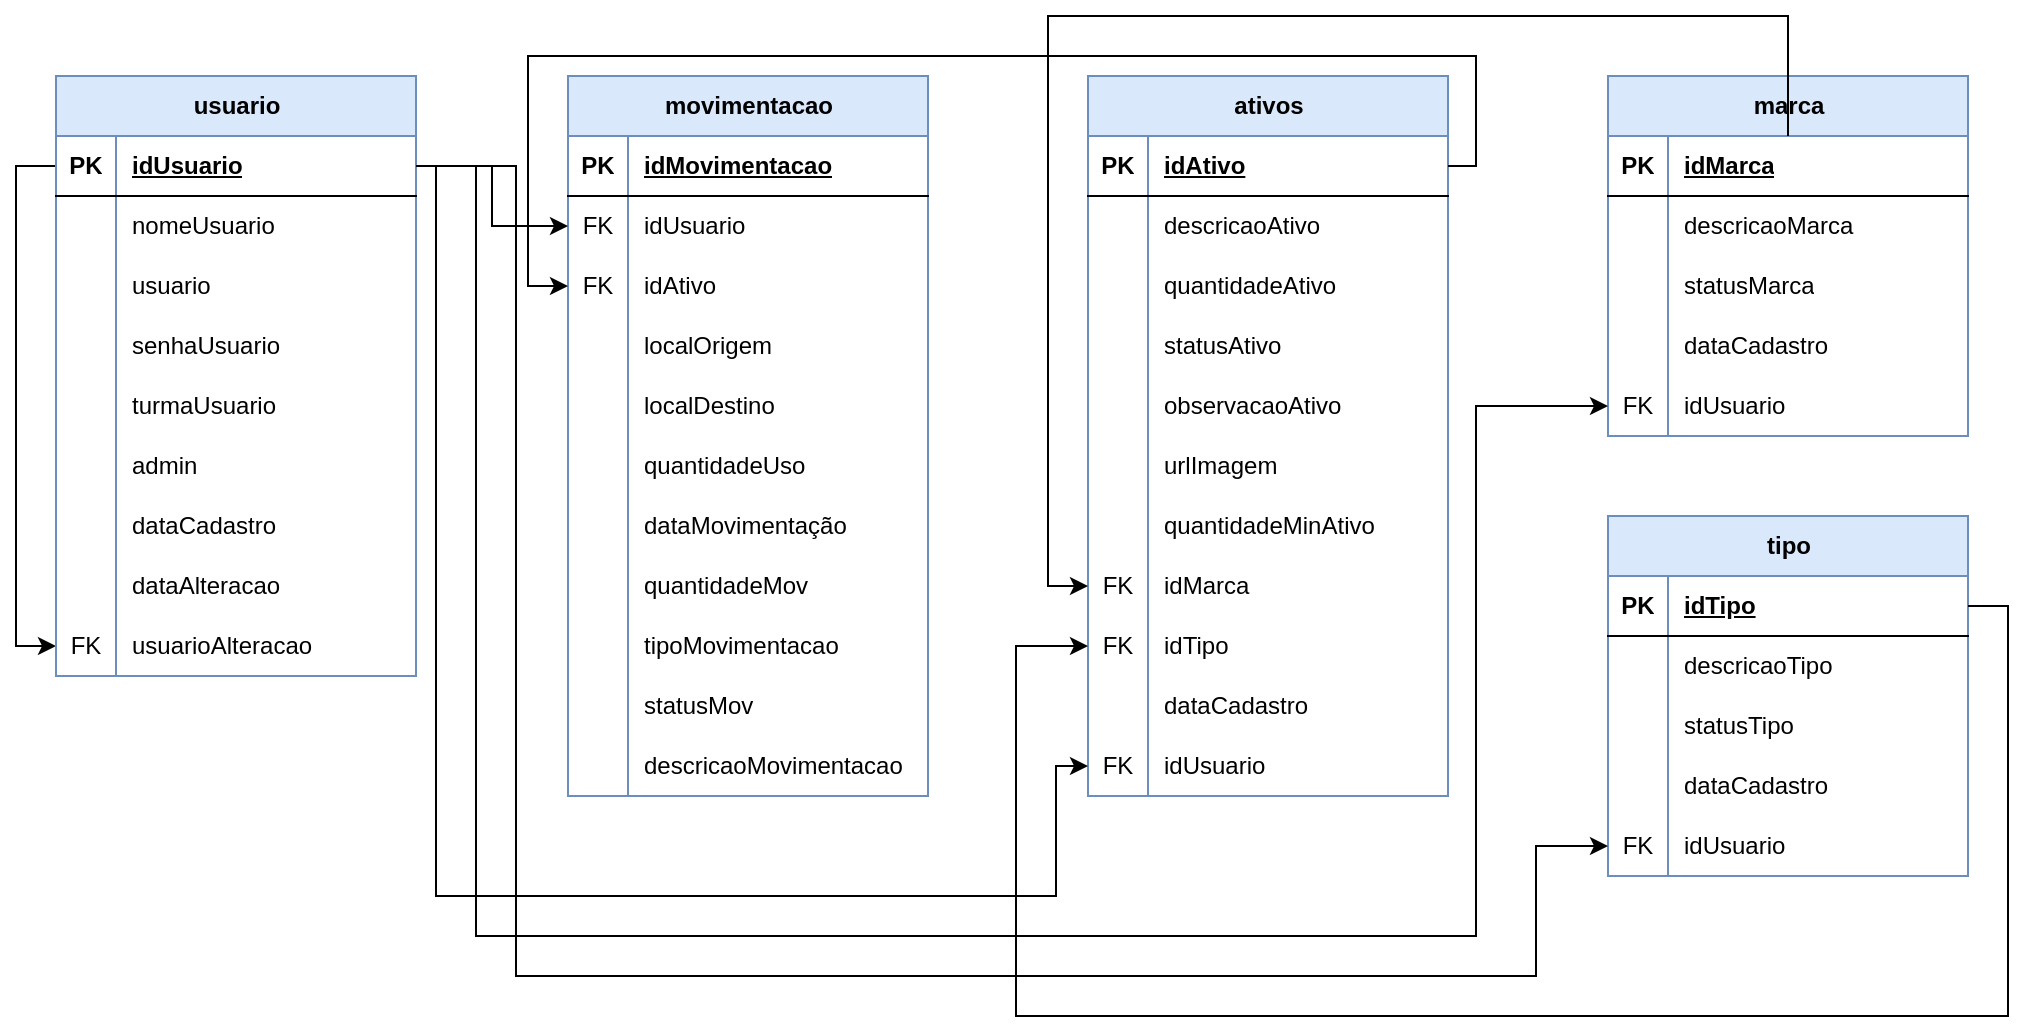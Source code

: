 <mxfile version="26.0.16">
  <diagram name="Página-1" id="mB58eNbTWcVh-cEcPE9G">
    <mxGraphModel dx="1247" dy="671" grid="1" gridSize="10" guides="1" tooltips="1" connect="1" arrows="1" fold="1" page="1" pageScale="1" pageWidth="827" pageHeight="1169" math="0" shadow="0">
      <root>
        <mxCell id="0" />
        <mxCell id="1" parent="0" />
        <mxCell id="LV-qkKePJUKBpHGFfYD9-19" style="edgeStyle=orthogonalEdgeStyle;rounded=0;orthogonalLoop=1;jettySize=auto;html=1;entryX=0;entryY=0.5;entryDx=0;entryDy=0;" parent="1" source="hcWmzUYw-c8BvlFaxOXd-2" target="hcWmzUYw-c8BvlFaxOXd-59" edge="1">
          <mxGeometry relative="1" as="geometry" />
        </mxCell>
        <mxCell id="hcWmzUYw-c8BvlFaxOXd-1" value="usuario" style="shape=table;startSize=30;container=1;collapsible=1;childLayout=tableLayout;fixedRows=1;rowLines=0;fontStyle=1;align=center;resizeLast=1;html=1;fillColor=#dae8fc;strokeColor=#6c8ebf;" parent="1" vertex="1">
          <mxGeometry x="40" y="40" width="180" height="300" as="geometry" />
        </mxCell>
        <mxCell id="hcWmzUYw-c8BvlFaxOXd-2" value="" style="shape=tableRow;horizontal=0;startSize=0;swimlaneHead=0;swimlaneBody=0;fillColor=none;collapsible=0;dropTarget=0;points=[[0,0.5],[1,0.5]];portConstraint=eastwest;top=0;left=0;right=0;bottom=1;" parent="hcWmzUYw-c8BvlFaxOXd-1" vertex="1">
          <mxGeometry y="30" width="180" height="30" as="geometry" />
        </mxCell>
        <mxCell id="hcWmzUYw-c8BvlFaxOXd-3" value="PK" style="shape=partialRectangle;connectable=0;fillColor=none;top=0;left=0;bottom=0;right=0;fontStyle=1;overflow=hidden;whiteSpace=wrap;html=1;" parent="hcWmzUYw-c8BvlFaxOXd-2" vertex="1">
          <mxGeometry width="30" height="30" as="geometry">
            <mxRectangle width="30" height="30" as="alternateBounds" />
          </mxGeometry>
        </mxCell>
        <mxCell id="hcWmzUYw-c8BvlFaxOXd-4" value="idUsuario" style="shape=partialRectangle;connectable=0;fillColor=none;top=0;left=0;bottom=0;right=0;align=left;spacingLeft=6;fontStyle=5;overflow=hidden;whiteSpace=wrap;html=1;" parent="hcWmzUYw-c8BvlFaxOXd-2" vertex="1">
          <mxGeometry x="30" width="150" height="30" as="geometry">
            <mxRectangle width="150" height="30" as="alternateBounds" />
          </mxGeometry>
        </mxCell>
        <mxCell id="hcWmzUYw-c8BvlFaxOXd-5" value="" style="shape=tableRow;horizontal=0;startSize=0;swimlaneHead=0;swimlaneBody=0;fillColor=none;collapsible=0;dropTarget=0;points=[[0,0.5],[1,0.5]];portConstraint=eastwest;top=0;left=0;right=0;bottom=0;" parent="hcWmzUYw-c8BvlFaxOXd-1" vertex="1">
          <mxGeometry y="60" width="180" height="30" as="geometry" />
        </mxCell>
        <mxCell id="hcWmzUYw-c8BvlFaxOXd-6" value="" style="shape=partialRectangle;connectable=0;fillColor=none;top=0;left=0;bottom=0;right=0;editable=1;overflow=hidden;whiteSpace=wrap;html=1;" parent="hcWmzUYw-c8BvlFaxOXd-5" vertex="1">
          <mxGeometry width="30" height="30" as="geometry">
            <mxRectangle width="30" height="30" as="alternateBounds" />
          </mxGeometry>
        </mxCell>
        <mxCell id="hcWmzUYw-c8BvlFaxOXd-7" value="nomeUsuario" style="shape=partialRectangle;connectable=0;fillColor=none;top=0;left=0;bottom=0;right=0;align=left;spacingLeft=6;overflow=hidden;whiteSpace=wrap;html=1;" parent="hcWmzUYw-c8BvlFaxOXd-5" vertex="1">
          <mxGeometry x="30" width="150" height="30" as="geometry">
            <mxRectangle width="150" height="30" as="alternateBounds" />
          </mxGeometry>
        </mxCell>
        <mxCell id="hcWmzUYw-c8BvlFaxOXd-8" value="" style="shape=tableRow;horizontal=0;startSize=0;swimlaneHead=0;swimlaneBody=0;fillColor=none;collapsible=0;dropTarget=0;points=[[0,0.5],[1,0.5]];portConstraint=eastwest;top=0;left=0;right=0;bottom=0;" parent="hcWmzUYw-c8BvlFaxOXd-1" vertex="1">
          <mxGeometry y="90" width="180" height="30" as="geometry" />
        </mxCell>
        <mxCell id="hcWmzUYw-c8BvlFaxOXd-9" value="" style="shape=partialRectangle;connectable=0;fillColor=none;top=0;left=0;bottom=0;right=0;editable=1;overflow=hidden;whiteSpace=wrap;html=1;" parent="hcWmzUYw-c8BvlFaxOXd-8" vertex="1">
          <mxGeometry width="30" height="30" as="geometry">
            <mxRectangle width="30" height="30" as="alternateBounds" />
          </mxGeometry>
        </mxCell>
        <mxCell id="hcWmzUYw-c8BvlFaxOXd-10" value="usuario" style="shape=partialRectangle;connectable=0;fillColor=none;top=0;left=0;bottom=0;right=0;align=left;spacingLeft=6;overflow=hidden;whiteSpace=wrap;html=1;" parent="hcWmzUYw-c8BvlFaxOXd-8" vertex="1">
          <mxGeometry x="30" width="150" height="30" as="geometry">
            <mxRectangle width="150" height="30" as="alternateBounds" />
          </mxGeometry>
        </mxCell>
        <mxCell id="hcWmzUYw-c8BvlFaxOXd-11" value="" style="shape=tableRow;horizontal=0;startSize=0;swimlaneHead=0;swimlaneBody=0;fillColor=none;collapsible=0;dropTarget=0;points=[[0,0.5],[1,0.5]];portConstraint=eastwest;top=0;left=0;right=0;bottom=0;" parent="hcWmzUYw-c8BvlFaxOXd-1" vertex="1">
          <mxGeometry y="120" width="180" height="30" as="geometry" />
        </mxCell>
        <mxCell id="hcWmzUYw-c8BvlFaxOXd-12" value="" style="shape=partialRectangle;connectable=0;fillColor=none;top=0;left=0;bottom=0;right=0;editable=1;overflow=hidden;whiteSpace=wrap;html=1;" parent="hcWmzUYw-c8BvlFaxOXd-11" vertex="1">
          <mxGeometry width="30" height="30" as="geometry">
            <mxRectangle width="30" height="30" as="alternateBounds" />
          </mxGeometry>
        </mxCell>
        <mxCell id="hcWmzUYw-c8BvlFaxOXd-13" value="senhaUsuario" style="shape=partialRectangle;connectable=0;fillColor=none;top=0;left=0;bottom=0;right=0;align=left;spacingLeft=6;overflow=hidden;whiteSpace=wrap;html=1;" parent="hcWmzUYw-c8BvlFaxOXd-11" vertex="1">
          <mxGeometry x="30" width="150" height="30" as="geometry">
            <mxRectangle width="150" height="30" as="alternateBounds" />
          </mxGeometry>
        </mxCell>
        <mxCell id="hcWmzUYw-c8BvlFaxOXd-15" value="" style="shape=tableRow;horizontal=0;startSize=0;swimlaneHead=0;swimlaneBody=0;fillColor=none;collapsible=0;dropTarget=0;points=[[0,0.5],[1,0.5]];portConstraint=eastwest;top=0;left=0;right=0;bottom=0;" parent="hcWmzUYw-c8BvlFaxOXd-1" vertex="1">
          <mxGeometry y="150" width="180" height="30" as="geometry" />
        </mxCell>
        <mxCell id="hcWmzUYw-c8BvlFaxOXd-16" value="" style="shape=partialRectangle;connectable=0;fillColor=none;top=0;left=0;bottom=0;right=0;editable=1;overflow=hidden;whiteSpace=wrap;html=1;" parent="hcWmzUYw-c8BvlFaxOXd-15" vertex="1">
          <mxGeometry width="30" height="30" as="geometry">
            <mxRectangle width="30" height="30" as="alternateBounds" />
          </mxGeometry>
        </mxCell>
        <mxCell id="hcWmzUYw-c8BvlFaxOXd-17" value="turmaUsuario" style="shape=partialRectangle;connectable=0;fillColor=none;top=0;left=0;bottom=0;right=0;align=left;spacingLeft=6;overflow=hidden;whiteSpace=wrap;html=1;" parent="hcWmzUYw-c8BvlFaxOXd-15" vertex="1">
          <mxGeometry x="30" width="150" height="30" as="geometry">
            <mxRectangle width="150" height="30" as="alternateBounds" />
          </mxGeometry>
        </mxCell>
        <mxCell id="ovqUyfS-zNjhmUlC3XY1-5" value="" style="shape=tableRow;horizontal=0;startSize=0;swimlaneHead=0;swimlaneBody=0;fillColor=none;collapsible=0;dropTarget=0;points=[[0,0.5],[1,0.5]];portConstraint=eastwest;top=0;left=0;right=0;bottom=0;" vertex="1" parent="hcWmzUYw-c8BvlFaxOXd-1">
          <mxGeometry y="180" width="180" height="30" as="geometry" />
        </mxCell>
        <mxCell id="ovqUyfS-zNjhmUlC3XY1-6" value="" style="shape=partialRectangle;connectable=0;fillColor=none;top=0;left=0;bottom=0;right=0;editable=1;overflow=hidden;whiteSpace=wrap;html=1;" vertex="1" parent="ovqUyfS-zNjhmUlC3XY1-5">
          <mxGeometry width="30" height="30" as="geometry">
            <mxRectangle width="30" height="30" as="alternateBounds" />
          </mxGeometry>
        </mxCell>
        <mxCell id="ovqUyfS-zNjhmUlC3XY1-7" value="admin" style="shape=partialRectangle;connectable=0;fillColor=none;top=0;left=0;bottom=0;right=0;align=left;spacingLeft=6;overflow=hidden;whiteSpace=wrap;html=1;" vertex="1" parent="ovqUyfS-zNjhmUlC3XY1-5">
          <mxGeometry x="30" width="150" height="30" as="geometry">
            <mxRectangle width="150" height="30" as="alternateBounds" />
          </mxGeometry>
        </mxCell>
        <mxCell id="hcWmzUYw-c8BvlFaxOXd-34" value="" style="shape=tableRow;horizontal=0;startSize=0;swimlaneHead=0;swimlaneBody=0;fillColor=none;collapsible=0;dropTarget=0;points=[[0,0.5],[1,0.5]];portConstraint=eastwest;top=0;left=0;right=0;bottom=0;" parent="hcWmzUYw-c8BvlFaxOXd-1" vertex="1">
          <mxGeometry y="210" width="180" height="30" as="geometry" />
        </mxCell>
        <mxCell id="hcWmzUYw-c8BvlFaxOXd-35" value="" style="shape=partialRectangle;connectable=0;fillColor=none;top=0;left=0;bottom=0;right=0;editable=1;overflow=hidden;whiteSpace=wrap;html=1;" parent="hcWmzUYw-c8BvlFaxOXd-34" vertex="1">
          <mxGeometry width="30" height="30" as="geometry">
            <mxRectangle width="30" height="30" as="alternateBounds" />
          </mxGeometry>
        </mxCell>
        <mxCell id="hcWmzUYw-c8BvlFaxOXd-36" value="dataCadastro" style="shape=partialRectangle;connectable=0;fillColor=none;top=0;left=0;bottom=0;right=0;align=left;spacingLeft=6;overflow=hidden;whiteSpace=wrap;html=1;" parent="hcWmzUYw-c8BvlFaxOXd-34" vertex="1">
          <mxGeometry x="30" width="150" height="30" as="geometry">
            <mxRectangle width="150" height="30" as="alternateBounds" />
          </mxGeometry>
        </mxCell>
        <mxCell id="hcWmzUYw-c8BvlFaxOXd-56" value="" style="shape=tableRow;horizontal=0;startSize=0;swimlaneHead=0;swimlaneBody=0;fillColor=none;collapsible=0;dropTarget=0;points=[[0,0.5],[1,0.5]];portConstraint=eastwest;top=0;left=0;right=0;bottom=0;" parent="hcWmzUYw-c8BvlFaxOXd-1" vertex="1">
          <mxGeometry y="240" width="180" height="30" as="geometry" />
        </mxCell>
        <mxCell id="hcWmzUYw-c8BvlFaxOXd-57" value="" style="shape=partialRectangle;connectable=0;fillColor=none;top=0;left=0;bottom=0;right=0;editable=1;overflow=hidden;whiteSpace=wrap;html=1;" parent="hcWmzUYw-c8BvlFaxOXd-56" vertex="1">
          <mxGeometry width="30" height="30" as="geometry">
            <mxRectangle width="30" height="30" as="alternateBounds" />
          </mxGeometry>
        </mxCell>
        <mxCell id="hcWmzUYw-c8BvlFaxOXd-58" value="dataAlteracao" style="shape=partialRectangle;connectable=0;fillColor=none;top=0;left=0;bottom=0;right=0;align=left;spacingLeft=6;overflow=hidden;whiteSpace=wrap;html=1;" parent="hcWmzUYw-c8BvlFaxOXd-56" vertex="1">
          <mxGeometry x="30" width="150" height="30" as="geometry">
            <mxRectangle width="150" height="30" as="alternateBounds" />
          </mxGeometry>
        </mxCell>
        <mxCell id="hcWmzUYw-c8BvlFaxOXd-59" value="" style="shape=tableRow;horizontal=0;startSize=0;swimlaneHead=0;swimlaneBody=0;fillColor=none;collapsible=0;dropTarget=0;points=[[0,0.5],[1,0.5]];portConstraint=eastwest;top=0;left=0;right=0;bottom=0;" parent="hcWmzUYw-c8BvlFaxOXd-1" vertex="1">
          <mxGeometry y="270" width="180" height="30" as="geometry" />
        </mxCell>
        <mxCell id="hcWmzUYw-c8BvlFaxOXd-60" value="FK" style="shape=partialRectangle;connectable=0;fillColor=none;top=0;left=0;bottom=0;right=0;editable=1;overflow=hidden;whiteSpace=wrap;html=1;" parent="hcWmzUYw-c8BvlFaxOXd-59" vertex="1">
          <mxGeometry width="30" height="30" as="geometry">
            <mxRectangle width="30" height="30" as="alternateBounds" />
          </mxGeometry>
        </mxCell>
        <mxCell id="hcWmzUYw-c8BvlFaxOXd-61" value="usuarioAlteracao" style="shape=partialRectangle;connectable=0;fillColor=none;top=0;left=0;bottom=0;right=0;align=left;spacingLeft=6;overflow=hidden;whiteSpace=wrap;html=1;" parent="hcWmzUYw-c8BvlFaxOXd-59" vertex="1">
          <mxGeometry x="30" width="150" height="30" as="geometry">
            <mxRectangle width="150" height="30" as="alternateBounds" />
          </mxGeometry>
        </mxCell>
        <mxCell id="hcWmzUYw-c8BvlFaxOXd-18" value="ativos" style="shape=table;startSize=30;container=1;collapsible=1;childLayout=tableLayout;fixedRows=1;rowLines=0;fontStyle=1;align=center;resizeLast=1;html=1;fillColor=#dae8fc;strokeColor=#6c8ebf;" parent="1" vertex="1">
          <mxGeometry x="556" y="40" width="180" height="360" as="geometry" />
        </mxCell>
        <mxCell id="hcWmzUYw-c8BvlFaxOXd-19" value="" style="shape=tableRow;horizontal=0;startSize=0;swimlaneHead=0;swimlaneBody=0;fillColor=none;collapsible=0;dropTarget=0;points=[[0,0.5],[1,0.5]];portConstraint=eastwest;top=0;left=0;right=0;bottom=1;" parent="hcWmzUYw-c8BvlFaxOXd-18" vertex="1">
          <mxGeometry y="30" width="180" height="30" as="geometry" />
        </mxCell>
        <mxCell id="hcWmzUYw-c8BvlFaxOXd-20" value="PK" style="shape=partialRectangle;connectable=0;fillColor=none;top=0;left=0;bottom=0;right=0;fontStyle=1;overflow=hidden;whiteSpace=wrap;html=1;" parent="hcWmzUYw-c8BvlFaxOXd-19" vertex="1">
          <mxGeometry width="30" height="30" as="geometry">
            <mxRectangle width="30" height="30" as="alternateBounds" />
          </mxGeometry>
        </mxCell>
        <mxCell id="hcWmzUYw-c8BvlFaxOXd-21" value="idAtivo" style="shape=partialRectangle;connectable=0;fillColor=none;top=0;left=0;bottom=0;right=0;align=left;spacingLeft=6;fontStyle=5;overflow=hidden;whiteSpace=wrap;html=1;" parent="hcWmzUYw-c8BvlFaxOXd-19" vertex="1">
          <mxGeometry x="30" width="150" height="30" as="geometry">
            <mxRectangle width="150" height="30" as="alternateBounds" />
          </mxGeometry>
        </mxCell>
        <mxCell id="hcWmzUYw-c8BvlFaxOXd-22" value="" style="shape=tableRow;horizontal=0;startSize=0;swimlaneHead=0;swimlaneBody=0;fillColor=none;collapsible=0;dropTarget=0;points=[[0,0.5],[1,0.5]];portConstraint=eastwest;top=0;left=0;right=0;bottom=0;" parent="hcWmzUYw-c8BvlFaxOXd-18" vertex="1">
          <mxGeometry y="60" width="180" height="30" as="geometry" />
        </mxCell>
        <mxCell id="hcWmzUYw-c8BvlFaxOXd-23" value="" style="shape=partialRectangle;connectable=0;fillColor=none;top=0;left=0;bottom=0;right=0;editable=1;overflow=hidden;whiteSpace=wrap;html=1;" parent="hcWmzUYw-c8BvlFaxOXd-22" vertex="1">
          <mxGeometry width="30" height="30" as="geometry">
            <mxRectangle width="30" height="30" as="alternateBounds" />
          </mxGeometry>
        </mxCell>
        <mxCell id="hcWmzUYw-c8BvlFaxOXd-24" value="descricaoAtivo" style="shape=partialRectangle;connectable=0;fillColor=none;top=0;left=0;bottom=0;right=0;align=left;spacingLeft=6;overflow=hidden;whiteSpace=wrap;html=1;" parent="hcWmzUYw-c8BvlFaxOXd-22" vertex="1">
          <mxGeometry x="30" width="150" height="30" as="geometry">
            <mxRectangle width="150" height="30" as="alternateBounds" />
          </mxGeometry>
        </mxCell>
        <mxCell id="hcWmzUYw-c8BvlFaxOXd-25" value="" style="shape=tableRow;horizontal=0;startSize=0;swimlaneHead=0;swimlaneBody=0;fillColor=none;collapsible=0;dropTarget=0;points=[[0,0.5],[1,0.5]];portConstraint=eastwest;top=0;left=0;right=0;bottom=0;" parent="hcWmzUYw-c8BvlFaxOXd-18" vertex="1">
          <mxGeometry y="90" width="180" height="30" as="geometry" />
        </mxCell>
        <mxCell id="hcWmzUYw-c8BvlFaxOXd-26" value="" style="shape=partialRectangle;connectable=0;fillColor=none;top=0;left=0;bottom=0;right=0;editable=1;overflow=hidden;whiteSpace=wrap;html=1;" parent="hcWmzUYw-c8BvlFaxOXd-25" vertex="1">
          <mxGeometry width="30" height="30" as="geometry">
            <mxRectangle width="30" height="30" as="alternateBounds" />
          </mxGeometry>
        </mxCell>
        <mxCell id="hcWmzUYw-c8BvlFaxOXd-27" value="quantidadeAtivo" style="shape=partialRectangle;connectable=0;fillColor=none;top=0;left=0;bottom=0;right=0;align=left;spacingLeft=6;overflow=hidden;whiteSpace=wrap;html=1;" parent="hcWmzUYw-c8BvlFaxOXd-25" vertex="1">
          <mxGeometry x="30" width="150" height="30" as="geometry">
            <mxRectangle width="150" height="30" as="alternateBounds" />
          </mxGeometry>
        </mxCell>
        <mxCell id="hcWmzUYw-c8BvlFaxOXd-28" value="" style="shape=tableRow;horizontal=0;startSize=0;swimlaneHead=0;swimlaneBody=0;fillColor=none;collapsible=0;dropTarget=0;points=[[0,0.5],[1,0.5]];portConstraint=eastwest;top=0;left=0;right=0;bottom=0;" parent="hcWmzUYw-c8BvlFaxOXd-18" vertex="1">
          <mxGeometry y="120" width="180" height="30" as="geometry" />
        </mxCell>
        <mxCell id="hcWmzUYw-c8BvlFaxOXd-29" value="" style="shape=partialRectangle;connectable=0;fillColor=none;top=0;left=0;bottom=0;right=0;editable=1;overflow=hidden;whiteSpace=wrap;html=1;" parent="hcWmzUYw-c8BvlFaxOXd-28" vertex="1">
          <mxGeometry width="30" height="30" as="geometry">
            <mxRectangle width="30" height="30" as="alternateBounds" />
          </mxGeometry>
        </mxCell>
        <mxCell id="hcWmzUYw-c8BvlFaxOXd-30" value="statusAtivo" style="shape=partialRectangle;connectable=0;fillColor=none;top=0;left=0;bottom=0;right=0;align=left;spacingLeft=6;overflow=hidden;whiteSpace=wrap;html=1;" parent="hcWmzUYw-c8BvlFaxOXd-28" vertex="1">
          <mxGeometry x="30" width="150" height="30" as="geometry">
            <mxRectangle width="150" height="30" as="alternateBounds" />
          </mxGeometry>
        </mxCell>
        <mxCell id="hcWmzUYw-c8BvlFaxOXd-31" value="" style="shape=tableRow;horizontal=0;startSize=0;swimlaneHead=0;swimlaneBody=0;fillColor=none;collapsible=0;dropTarget=0;points=[[0,0.5],[1,0.5]];portConstraint=eastwest;top=0;left=0;right=0;bottom=0;" parent="hcWmzUYw-c8BvlFaxOXd-18" vertex="1">
          <mxGeometry y="150" width="180" height="30" as="geometry" />
        </mxCell>
        <mxCell id="hcWmzUYw-c8BvlFaxOXd-32" value="" style="shape=partialRectangle;connectable=0;fillColor=none;top=0;left=0;bottom=0;right=0;editable=1;overflow=hidden;whiteSpace=wrap;html=1;" parent="hcWmzUYw-c8BvlFaxOXd-31" vertex="1">
          <mxGeometry width="30" height="30" as="geometry">
            <mxRectangle width="30" height="30" as="alternateBounds" />
          </mxGeometry>
        </mxCell>
        <mxCell id="hcWmzUYw-c8BvlFaxOXd-33" value="observacaoAtivo" style="shape=partialRectangle;connectable=0;fillColor=none;top=0;left=0;bottom=0;right=0;align=left;spacingLeft=6;overflow=hidden;whiteSpace=wrap;html=1;" parent="hcWmzUYw-c8BvlFaxOXd-31" vertex="1">
          <mxGeometry x="30" width="150" height="30" as="geometry">
            <mxRectangle width="150" height="30" as="alternateBounds" />
          </mxGeometry>
        </mxCell>
        <mxCell id="ovqUyfS-zNjhmUlC3XY1-11" value="" style="shape=tableRow;horizontal=0;startSize=0;swimlaneHead=0;swimlaneBody=0;fillColor=none;collapsible=0;dropTarget=0;points=[[0,0.5],[1,0.5]];portConstraint=eastwest;top=0;left=0;right=0;bottom=0;" vertex="1" parent="hcWmzUYw-c8BvlFaxOXd-18">
          <mxGeometry y="180" width="180" height="30" as="geometry" />
        </mxCell>
        <mxCell id="ovqUyfS-zNjhmUlC3XY1-12" value="" style="shape=partialRectangle;connectable=0;fillColor=none;top=0;left=0;bottom=0;right=0;editable=1;overflow=hidden;whiteSpace=wrap;html=1;" vertex="1" parent="ovqUyfS-zNjhmUlC3XY1-11">
          <mxGeometry width="30" height="30" as="geometry">
            <mxRectangle width="30" height="30" as="alternateBounds" />
          </mxGeometry>
        </mxCell>
        <mxCell id="ovqUyfS-zNjhmUlC3XY1-13" value="urlImagem" style="shape=partialRectangle;connectable=0;fillColor=none;top=0;left=0;bottom=0;right=0;align=left;spacingLeft=6;overflow=hidden;whiteSpace=wrap;html=1;" vertex="1" parent="ovqUyfS-zNjhmUlC3XY1-11">
          <mxGeometry x="30" width="150" height="30" as="geometry">
            <mxRectangle width="150" height="30" as="alternateBounds" />
          </mxGeometry>
        </mxCell>
        <mxCell id="ovqUyfS-zNjhmUlC3XY1-17" value="" style="shape=tableRow;horizontal=0;startSize=0;swimlaneHead=0;swimlaneBody=0;fillColor=none;collapsible=0;dropTarget=0;points=[[0,0.5],[1,0.5]];portConstraint=eastwest;top=0;left=0;right=0;bottom=0;" vertex="1" parent="hcWmzUYw-c8BvlFaxOXd-18">
          <mxGeometry y="210" width="180" height="30" as="geometry" />
        </mxCell>
        <mxCell id="ovqUyfS-zNjhmUlC3XY1-18" value="" style="shape=partialRectangle;connectable=0;fillColor=none;top=0;left=0;bottom=0;right=0;editable=1;overflow=hidden;whiteSpace=wrap;html=1;" vertex="1" parent="ovqUyfS-zNjhmUlC3XY1-17">
          <mxGeometry width="30" height="30" as="geometry">
            <mxRectangle width="30" height="30" as="alternateBounds" />
          </mxGeometry>
        </mxCell>
        <mxCell id="ovqUyfS-zNjhmUlC3XY1-19" value="quantidadeMinAtivo" style="shape=partialRectangle;connectable=0;fillColor=none;top=0;left=0;bottom=0;right=0;align=left;spacingLeft=6;overflow=hidden;whiteSpace=wrap;html=1;" vertex="1" parent="ovqUyfS-zNjhmUlC3XY1-17">
          <mxGeometry x="30" width="150" height="30" as="geometry">
            <mxRectangle width="150" height="30" as="alternateBounds" />
          </mxGeometry>
        </mxCell>
        <mxCell id="hcWmzUYw-c8BvlFaxOXd-62" value="" style="shape=tableRow;horizontal=0;startSize=0;swimlaneHead=0;swimlaneBody=0;fillColor=none;collapsible=0;dropTarget=0;points=[[0,0.5],[1,0.5]];portConstraint=eastwest;top=0;left=0;right=0;bottom=0;" parent="hcWmzUYw-c8BvlFaxOXd-18" vertex="1">
          <mxGeometry y="240" width="180" height="30" as="geometry" />
        </mxCell>
        <mxCell id="hcWmzUYw-c8BvlFaxOXd-63" value="FK" style="shape=partialRectangle;connectable=0;fillColor=none;top=0;left=0;bottom=0;right=0;editable=1;overflow=hidden;whiteSpace=wrap;html=1;" parent="hcWmzUYw-c8BvlFaxOXd-62" vertex="1">
          <mxGeometry width="30" height="30" as="geometry">
            <mxRectangle width="30" height="30" as="alternateBounds" />
          </mxGeometry>
        </mxCell>
        <mxCell id="hcWmzUYw-c8BvlFaxOXd-64" value="idMarca" style="shape=partialRectangle;connectable=0;fillColor=none;top=0;left=0;bottom=0;right=0;align=left;spacingLeft=6;overflow=hidden;whiteSpace=wrap;html=1;" parent="hcWmzUYw-c8BvlFaxOXd-62" vertex="1">
          <mxGeometry x="30" width="150" height="30" as="geometry">
            <mxRectangle width="150" height="30" as="alternateBounds" />
          </mxGeometry>
        </mxCell>
        <mxCell id="hcWmzUYw-c8BvlFaxOXd-84" value="" style="shape=tableRow;horizontal=0;startSize=0;swimlaneHead=0;swimlaneBody=0;fillColor=none;collapsible=0;dropTarget=0;points=[[0,0.5],[1,0.5]];portConstraint=eastwest;top=0;left=0;right=0;bottom=0;" parent="hcWmzUYw-c8BvlFaxOXd-18" vertex="1">
          <mxGeometry y="270" width="180" height="30" as="geometry" />
        </mxCell>
        <mxCell id="hcWmzUYw-c8BvlFaxOXd-85" value="FK" style="shape=partialRectangle;connectable=0;fillColor=none;top=0;left=0;bottom=0;right=0;editable=1;overflow=hidden;whiteSpace=wrap;html=1;" parent="hcWmzUYw-c8BvlFaxOXd-84" vertex="1">
          <mxGeometry width="30" height="30" as="geometry">
            <mxRectangle width="30" height="30" as="alternateBounds" />
          </mxGeometry>
        </mxCell>
        <mxCell id="hcWmzUYw-c8BvlFaxOXd-86" value="&lt;span style=&quot;background-color: initial;&quot;&gt;idTipo&lt;/span&gt;" style="shape=partialRectangle;connectable=0;fillColor=none;top=0;left=0;bottom=0;right=0;align=left;spacingLeft=6;overflow=hidden;whiteSpace=wrap;html=1;" parent="hcWmzUYw-c8BvlFaxOXd-84" vertex="1">
          <mxGeometry x="30" width="150" height="30" as="geometry">
            <mxRectangle width="150" height="30" as="alternateBounds" />
          </mxGeometry>
        </mxCell>
        <mxCell id="hcWmzUYw-c8BvlFaxOXd-87" value="" style="shape=tableRow;horizontal=0;startSize=0;swimlaneHead=0;swimlaneBody=0;fillColor=none;collapsible=0;dropTarget=0;points=[[0,0.5],[1,0.5]];portConstraint=eastwest;top=0;left=0;right=0;bottom=0;" parent="hcWmzUYw-c8BvlFaxOXd-18" vertex="1">
          <mxGeometry y="300" width="180" height="30" as="geometry" />
        </mxCell>
        <mxCell id="hcWmzUYw-c8BvlFaxOXd-88" value="" style="shape=partialRectangle;connectable=0;fillColor=none;top=0;left=0;bottom=0;right=0;editable=1;overflow=hidden;whiteSpace=wrap;html=1;" parent="hcWmzUYw-c8BvlFaxOXd-87" vertex="1">
          <mxGeometry width="30" height="30" as="geometry">
            <mxRectangle width="30" height="30" as="alternateBounds" />
          </mxGeometry>
        </mxCell>
        <mxCell id="hcWmzUYw-c8BvlFaxOXd-89" value="dataCadastro" style="shape=partialRectangle;connectable=0;fillColor=none;top=0;left=0;bottom=0;right=0;align=left;spacingLeft=6;overflow=hidden;whiteSpace=wrap;html=1;" parent="hcWmzUYw-c8BvlFaxOXd-87" vertex="1">
          <mxGeometry x="30" width="150" height="30" as="geometry">
            <mxRectangle width="150" height="30" as="alternateBounds" />
          </mxGeometry>
        </mxCell>
        <mxCell id="hcWmzUYw-c8BvlFaxOXd-90" value="" style="shape=tableRow;horizontal=0;startSize=0;swimlaneHead=0;swimlaneBody=0;fillColor=none;collapsible=0;dropTarget=0;points=[[0,0.5],[1,0.5]];portConstraint=eastwest;top=0;left=0;right=0;bottom=0;" parent="hcWmzUYw-c8BvlFaxOXd-18" vertex="1">
          <mxGeometry y="330" width="180" height="30" as="geometry" />
        </mxCell>
        <mxCell id="hcWmzUYw-c8BvlFaxOXd-91" value="FK" style="shape=partialRectangle;connectable=0;fillColor=none;top=0;left=0;bottom=0;right=0;editable=1;overflow=hidden;whiteSpace=wrap;html=1;" parent="hcWmzUYw-c8BvlFaxOXd-90" vertex="1">
          <mxGeometry width="30" height="30" as="geometry">
            <mxRectangle width="30" height="30" as="alternateBounds" />
          </mxGeometry>
        </mxCell>
        <mxCell id="hcWmzUYw-c8BvlFaxOXd-92" value="idUsuario" style="shape=partialRectangle;connectable=0;fillColor=none;top=0;left=0;bottom=0;right=0;align=left;spacingLeft=6;overflow=hidden;whiteSpace=wrap;html=1;" parent="hcWmzUYw-c8BvlFaxOXd-90" vertex="1">
          <mxGeometry x="30" width="150" height="30" as="geometry">
            <mxRectangle width="150" height="30" as="alternateBounds" />
          </mxGeometry>
        </mxCell>
        <mxCell id="hcWmzUYw-c8BvlFaxOXd-93" value="marca" style="shape=table;startSize=30;container=1;collapsible=1;childLayout=tableLayout;fixedRows=1;rowLines=0;fontStyle=1;align=center;resizeLast=1;html=1;fillColor=#dae8fc;strokeColor=#6c8ebf;" parent="1" vertex="1">
          <mxGeometry x="816" y="40" width="180" height="180" as="geometry" />
        </mxCell>
        <mxCell id="hcWmzUYw-c8BvlFaxOXd-94" value="" style="shape=tableRow;horizontal=0;startSize=0;swimlaneHead=0;swimlaneBody=0;fillColor=none;collapsible=0;dropTarget=0;points=[[0,0.5],[1,0.5]];portConstraint=eastwest;top=0;left=0;right=0;bottom=1;" parent="hcWmzUYw-c8BvlFaxOXd-93" vertex="1">
          <mxGeometry y="30" width="180" height="30" as="geometry" />
        </mxCell>
        <mxCell id="hcWmzUYw-c8BvlFaxOXd-95" value="PK" style="shape=partialRectangle;connectable=0;fillColor=none;top=0;left=0;bottom=0;right=0;fontStyle=1;overflow=hidden;whiteSpace=wrap;html=1;" parent="hcWmzUYw-c8BvlFaxOXd-94" vertex="1">
          <mxGeometry width="30" height="30" as="geometry">
            <mxRectangle width="30" height="30" as="alternateBounds" />
          </mxGeometry>
        </mxCell>
        <mxCell id="hcWmzUYw-c8BvlFaxOXd-96" value="idMarca" style="shape=partialRectangle;connectable=0;fillColor=none;top=0;left=0;bottom=0;right=0;align=left;spacingLeft=6;fontStyle=5;overflow=hidden;whiteSpace=wrap;html=1;" parent="hcWmzUYw-c8BvlFaxOXd-94" vertex="1">
          <mxGeometry x="30" width="150" height="30" as="geometry">
            <mxRectangle width="150" height="30" as="alternateBounds" />
          </mxGeometry>
        </mxCell>
        <mxCell id="hcWmzUYw-c8BvlFaxOXd-97" value="" style="shape=tableRow;horizontal=0;startSize=0;swimlaneHead=0;swimlaneBody=0;fillColor=none;collapsible=0;dropTarget=0;points=[[0,0.5],[1,0.5]];portConstraint=eastwest;top=0;left=0;right=0;bottom=0;" parent="hcWmzUYw-c8BvlFaxOXd-93" vertex="1">
          <mxGeometry y="60" width="180" height="30" as="geometry" />
        </mxCell>
        <mxCell id="hcWmzUYw-c8BvlFaxOXd-98" value="" style="shape=partialRectangle;connectable=0;fillColor=none;top=0;left=0;bottom=0;right=0;editable=1;overflow=hidden;whiteSpace=wrap;html=1;" parent="hcWmzUYw-c8BvlFaxOXd-97" vertex="1">
          <mxGeometry width="30" height="30" as="geometry">
            <mxRectangle width="30" height="30" as="alternateBounds" />
          </mxGeometry>
        </mxCell>
        <mxCell id="hcWmzUYw-c8BvlFaxOXd-99" value="descricaoMarca" style="shape=partialRectangle;connectable=0;fillColor=none;top=0;left=0;bottom=0;right=0;align=left;spacingLeft=6;overflow=hidden;whiteSpace=wrap;html=1;" parent="hcWmzUYw-c8BvlFaxOXd-97" vertex="1">
          <mxGeometry x="30" width="150" height="30" as="geometry">
            <mxRectangle width="150" height="30" as="alternateBounds" />
          </mxGeometry>
        </mxCell>
        <mxCell id="hcWmzUYw-c8BvlFaxOXd-100" value="" style="shape=tableRow;horizontal=0;startSize=0;swimlaneHead=0;swimlaneBody=0;fillColor=none;collapsible=0;dropTarget=0;points=[[0,0.5],[1,0.5]];portConstraint=eastwest;top=0;left=0;right=0;bottom=0;" parent="hcWmzUYw-c8BvlFaxOXd-93" vertex="1">
          <mxGeometry y="90" width="180" height="30" as="geometry" />
        </mxCell>
        <mxCell id="hcWmzUYw-c8BvlFaxOXd-101" value="" style="shape=partialRectangle;connectable=0;fillColor=none;top=0;left=0;bottom=0;right=0;editable=1;overflow=hidden;whiteSpace=wrap;html=1;" parent="hcWmzUYw-c8BvlFaxOXd-100" vertex="1">
          <mxGeometry width="30" height="30" as="geometry">
            <mxRectangle width="30" height="30" as="alternateBounds" />
          </mxGeometry>
        </mxCell>
        <mxCell id="hcWmzUYw-c8BvlFaxOXd-102" value="statusMarca" style="shape=partialRectangle;connectable=0;fillColor=none;top=0;left=0;bottom=0;right=0;align=left;spacingLeft=6;overflow=hidden;whiteSpace=wrap;html=1;" parent="hcWmzUYw-c8BvlFaxOXd-100" vertex="1">
          <mxGeometry x="30" width="150" height="30" as="geometry">
            <mxRectangle width="150" height="30" as="alternateBounds" />
          </mxGeometry>
        </mxCell>
        <mxCell id="hcWmzUYw-c8BvlFaxOXd-103" value="" style="shape=tableRow;horizontal=0;startSize=0;swimlaneHead=0;swimlaneBody=0;fillColor=none;collapsible=0;dropTarget=0;points=[[0,0.5],[1,0.5]];portConstraint=eastwest;top=0;left=0;right=0;bottom=0;" parent="hcWmzUYw-c8BvlFaxOXd-93" vertex="1">
          <mxGeometry y="120" width="180" height="30" as="geometry" />
        </mxCell>
        <mxCell id="hcWmzUYw-c8BvlFaxOXd-104" value="" style="shape=partialRectangle;connectable=0;fillColor=none;top=0;left=0;bottom=0;right=0;editable=1;overflow=hidden;whiteSpace=wrap;html=1;" parent="hcWmzUYw-c8BvlFaxOXd-103" vertex="1">
          <mxGeometry width="30" height="30" as="geometry">
            <mxRectangle width="30" height="30" as="alternateBounds" />
          </mxGeometry>
        </mxCell>
        <mxCell id="hcWmzUYw-c8BvlFaxOXd-105" value="dataCadastro" style="shape=partialRectangle;connectable=0;fillColor=none;top=0;left=0;bottom=0;right=0;align=left;spacingLeft=6;overflow=hidden;whiteSpace=wrap;html=1;" parent="hcWmzUYw-c8BvlFaxOXd-103" vertex="1">
          <mxGeometry x="30" width="150" height="30" as="geometry">
            <mxRectangle width="150" height="30" as="alternateBounds" />
          </mxGeometry>
        </mxCell>
        <mxCell id="hcWmzUYw-c8BvlFaxOXd-106" value="" style="shape=tableRow;horizontal=0;startSize=0;swimlaneHead=0;swimlaneBody=0;fillColor=none;collapsible=0;dropTarget=0;points=[[0,0.5],[1,0.5]];portConstraint=eastwest;top=0;left=0;right=0;bottom=0;" parent="hcWmzUYw-c8BvlFaxOXd-93" vertex="1">
          <mxGeometry y="150" width="180" height="30" as="geometry" />
        </mxCell>
        <mxCell id="hcWmzUYw-c8BvlFaxOXd-107" value="FK" style="shape=partialRectangle;connectable=0;fillColor=none;top=0;left=0;bottom=0;right=0;editable=1;overflow=hidden;whiteSpace=wrap;html=1;" parent="hcWmzUYw-c8BvlFaxOXd-106" vertex="1">
          <mxGeometry width="30" height="30" as="geometry">
            <mxRectangle width="30" height="30" as="alternateBounds" />
          </mxGeometry>
        </mxCell>
        <mxCell id="hcWmzUYw-c8BvlFaxOXd-108" value="idUsuario" style="shape=partialRectangle;connectable=0;fillColor=none;top=0;left=0;bottom=0;right=0;align=left;spacingLeft=6;overflow=hidden;whiteSpace=wrap;html=1;" parent="hcWmzUYw-c8BvlFaxOXd-106" vertex="1">
          <mxGeometry x="30" width="150" height="30" as="geometry">
            <mxRectangle width="150" height="30" as="alternateBounds" />
          </mxGeometry>
        </mxCell>
        <mxCell id="hcWmzUYw-c8BvlFaxOXd-109" value="tipo" style="shape=table;startSize=30;container=1;collapsible=1;childLayout=tableLayout;fixedRows=1;rowLines=0;fontStyle=1;align=center;resizeLast=1;html=1;fillColor=#dae8fc;strokeColor=#6c8ebf;" parent="1" vertex="1">
          <mxGeometry x="816" y="260" width="180" height="180" as="geometry" />
        </mxCell>
        <mxCell id="hcWmzUYw-c8BvlFaxOXd-110" value="" style="shape=tableRow;horizontal=0;startSize=0;swimlaneHead=0;swimlaneBody=0;fillColor=none;collapsible=0;dropTarget=0;points=[[0,0.5],[1,0.5]];portConstraint=eastwest;top=0;left=0;right=0;bottom=1;" parent="hcWmzUYw-c8BvlFaxOXd-109" vertex="1">
          <mxGeometry y="30" width="180" height="30" as="geometry" />
        </mxCell>
        <mxCell id="hcWmzUYw-c8BvlFaxOXd-111" value="PK" style="shape=partialRectangle;connectable=0;fillColor=none;top=0;left=0;bottom=0;right=0;fontStyle=1;overflow=hidden;whiteSpace=wrap;html=1;" parent="hcWmzUYw-c8BvlFaxOXd-110" vertex="1">
          <mxGeometry width="30" height="30" as="geometry">
            <mxRectangle width="30" height="30" as="alternateBounds" />
          </mxGeometry>
        </mxCell>
        <mxCell id="hcWmzUYw-c8BvlFaxOXd-112" value="idTipo" style="shape=partialRectangle;connectable=0;fillColor=none;top=0;left=0;bottom=0;right=0;align=left;spacingLeft=6;fontStyle=5;overflow=hidden;whiteSpace=wrap;html=1;" parent="hcWmzUYw-c8BvlFaxOXd-110" vertex="1">
          <mxGeometry x="30" width="150" height="30" as="geometry">
            <mxRectangle width="150" height="30" as="alternateBounds" />
          </mxGeometry>
        </mxCell>
        <mxCell id="hcWmzUYw-c8BvlFaxOXd-113" value="" style="shape=tableRow;horizontal=0;startSize=0;swimlaneHead=0;swimlaneBody=0;fillColor=none;collapsible=0;dropTarget=0;points=[[0,0.5],[1,0.5]];portConstraint=eastwest;top=0;left=0;right=0;bottom=0;" parent="hcWmzUYw-c8BvlFaxOXd-109" vertex="1">
          <mxGeometry y="60" width="180" height="30" as="geometry" />
        </mxCell>
        <mxCell id="hcWmzUYw-c8BvlFaxOXd-114" value="" style="shape=partialRectangle;connectable=0;fillColor=none;top=0;left=0;bottom=0;right=0;editable=1;overflow=hidden;whiteSpace=wrap;html=1;" parent="hcWmzUYw-c8BvlFaxOXd-113" vertex="1">
          <mxGeometry width="30" height="30" as="geometry">
            <mxRectangle width="30" height="30" as="alternateBounds" />
          </mxGeometry>
        </mxCell>
        <mxCell id="hcWmzUYw-c8BvlFaxOXd-115" value="descricaoTipo" style="shape=partialRectangle;connectable=0;fillColor=none;top=0;left=0;bottom=0;right=0;align=left;spacingLeft=6;overflow=hidden;whiteSpace=wrap;html=1;" parent="hcWmzUYw-c8BvlFaxOXd-113" vertex="1">
          <mxGeometry x="30" width="150" height="30" as="geometry">
            <mxRectangle width="150" height="30" as="alternateBounds" />
          </mxGeometry>
        </mxCell>
        <mxCell id="hcWmzUYw-c8BvlFaxOXd-116" value="" style="shape=tableRow;horizontal=0;startSize=0;swimlaneHead=0;swimlaneBody=0;fillColor=none;collapsible=0;dropTarget=0;points=[[0,0.5],[1,0.5]];portConstraint=eastwest;top=0;left=0;right=0;bottom=0;" parent="hcWmzUYw-c8BvlFaxOXd-109" vertex="1">
          <mxGeometry y="90" width="180" height="30" as="geometry" />
        </mxCell>
        <mxCell id="hcWmzUYw-c8BvlFaxOXd-117" value="" style="shape=partialRectangle;connectable=0;fillColor=none;top=0;left=0;bottom=0;right=0;editable=1;overflow=hidden;whiteSpace=wrap;html=1;" parent="hcWmzUYw-c8BvlFaxOXd-116" vertex="1">
          <mxGeometry width="30" height="30" as="geometry">
            <mxRectangle width="30" height="30" as="alternateBounds" />
          </mxGeometry>
        </mxCell>
        <mxCell id="hcWmzUYw-c8BvlFaxOXd-118" value="statusTipo" style="shape=partialRectangle;connectable=0;fillColor=none;top=0;left=0;bottom=0;right=0;align=left;spacingLeft=6;overflow=hidden;whiteSpace=wrap;html=1;" parent="hcWmzUYw-c8BvlFaxOXd-116" vertex="1">
          <mxGeometry x="30" width="150" height="30" as="geometry">
            <mxRectangle width="150" height="30" as="alternateBounds" />
          </mxGeometry>
        </mxCell>
        <mxCell id="hcWmzUYw-c8BvlFaxOXd-119" value="" style="shape=tableRow;horizontal=0;startSize=0;swimlaneHead=0;swimlaneBody=0;fillColor=none;collapsible=0;dropTarget=0;points=[[0,0.5],[1,0.5]];portConstraint=eastwest;top=0;left=0;right=0;bottom=0;" parent="hcWmzUYw-c8BvlFaxOXd-109" vertex="1">
          <mxGeometry y="120" width="180" height="30" as="geometry" />
        </mxCell>
        <mxCell id="hcWmzUYw-c8BvlFaxOXd-120" value="" style="shape=partialRectangle;connectable=0;fillColor=none;top=0;left=0;bottom=0;right=0;editable=1;overflow=hidden;whiteSpace=wrap;html=1;" parent="hcWmzUYw-c8BvlFaxOXd-119" vertex="1">
          <mxGeometry width="30" height="30" as="geometry">
            <mxRectangle width="30" height="30" as="alternateBounds" />
          </mxGeometry>
        </mxCell>
        <mxCell id="hcWmzUYw-c8BvlFaxOXd-121" value="dataCadastro" style="shape=partialRectangle;connectable=0;fillColor=none;top=0;left=0;bottom=0;right=0;align=left;spacingLeft=6;overflow=hidden;whiteSpace=wrap;html=1;" parent="hcWmzUYw-c8BvlFaxOXd-119" vertex="1">
          <mxGeometry x="30" width="150" height="30" as="geometry">
            <mxRectangle width="150" height="30" as="alternateBounds" />
          </mxGeometry>
        </mxCell>
        <mxCell id="hcWmzUYw-c8BvlFaxOXd-122" value="" style="shape=tableRow;horizontal=0;startSize=0;swimlaneHead=0;swimlaneBody=0;fillColor=none;collapsible=0;dropTarget=0;points=[[0,0.5],[1,0.5]];portConstraint=eastwest;top=0;left=0;right=0;bottom=0;" parent="hcWmzUYw-c8BvlFaxOXd-109" vertex="1">
          <mxGeometry y="150" width="180" height="30" as="geometry" />
        </mxCell>
        <mxCell id="hcWmzUYw-c8BvlFaxOXd-123" value="FK" style="shape=partialRectangle;connectable=0;fillColor=none;top=0;left=0;bottom=0;right=0;editable=1;overflow=hidden;whiteSpace=wrap;html=1;" parent="hcWmzUYw-c8BvlFaxOXd-122" vertex="1">
          <mxGeometry width="30" height="30" as="geometry">
            <mxRectangle width="30" height="30" as="alternateBounds" />
          </mxGeometry>
        </mxCell>
        <mxCell id="hcWmzUYw-c8BvlFaxOXd-124" value="idUsuario" style="shape=partialRectangle;connectable=0;fillColor=none;top=0;left=0;bottom=0;right=0;align=left;spacingLeft=6;overflow=hidden;whiteSpace=wrap;html=1;" parent="hcWmzUYw-c8BvlFaxOXd-122" vertex="1">
          <mxGeometry x="30" width="150" height="30" as="geometry">
            <mxRectangle width="150" height="30" as="alternateBounds" />
          </mxGeometry>
        </mxCell>
        <mxCell id="hcWmzUYw-c8BvlFaxOXd-125" value="movimentacao" style="shape=table;startSize=30;container=1;collapsible=1;childLayout=tableLayout;fixedRows=1;rowLines=0;fontStyle=1;align=center;resizeLast=1;html=1;fillColor=#dae8fc;strokeColor=#6c8ebf;" parent="1" vertex="1">
          <mxGeometry x="296" y="40" width="180" height="360" as="geometry" />
        </mxCell>
        <mxCell id="hcWmzUYw-c8BvlFaxOXd-126" value="" style="shape=tableRow;horizontal=0;startSize=0;swimlaneHead=0;swimlaneBody=0;fillColor=none;collapsible=0;dropTarget=0;points=[[0,0.5],[1,0.5]];portConstraint=eastwest;top=0;left=0;right=0;bottom=1;" parent="hcWmzUYw-c8BvlFaxOXd-125" vertex="1">
          <mxGeometry y="30" width="180" height="30" as="geometry" />
        </mxCell>
        <mxCell id="hcWmzUYw-c8BvlFaxOXd-127" value="PK" style="shape=partialRectangle;connectable=0;fillColor=none;top=0;left=0;bottom=0;right=0;fontStyle=1;overflow=hidden;whiteSpace=wrap;html=1;" parent="hcWmzUYw-c8BvlFaxOXd-126" vertex="1">
          <mxGeometry width="30" height="30" as="geometry">
            <mxRectangle width="30" height="30" as="alternateBounds" />
          </mxGeometry>
        </mxCell>
        <mxCell id="hcWmzUYw-c8BvlFaxOXd-128" value="idMovimentacao" style="shape=partialRectangle;connectable=0;fillColor=none;top=0;left=0;bottom=0;right=0;align=left;spacingLeft=6;fontStyle=5;overflow=hidden;whiteSpace=wrap;html=1;" parent="hcWmzUYw-c8BvlFaxOXd-126" vertex="1">
          <mxGeometry x="30" width="150" height="30" as="geometry">
            <mxRectangle width="150" height="30" as="alternateBounds" />
          </mxGeometry>
        </mxCell>
        <mxCell id="hcWmzUYw-c8BvlFaxOXd-129" value="" style="shape=tableRow;horizontal=0;startSize=0;swimlaneHead=0;swimlaneBody=0;fillColor=none;collapsible=0;dropTarget=0;points=[[0,0.5],[1,0.5]];portConstraint=eastwest;top=0;left=0;right=0;bottom=0;" parent="hcWmzUYw-c8BvlFaxOXd-125" vertex="1">
          <mxGeometry y="60" width="180" height="30" as="geometry" />
        </mxCell>
        <mxCell id="hcWmzUYw-c8BvlFaxOXd-130" value="FK" style="shape=partialRectangle;connectable=0;fillColor=none;top=0;left=0;bottom=0;right=0;editable=1;overflow=hidden;whiteSpace=wrap;html=1;" parent="hcWmzUYw-c8BvlFaxOXd-129" vertex="1">
          <mxGeometry width="30" height="30" as="geometry">
            <mxRectangle width="30" height="30" as="alternateBounds" />
          </mxGeometry>
        </mxCell>
        <mxCell id="hcWmzUYw-c8BvlFaxOXd-131" value="idUsuario" style="shape=partialRectangle;connectable=0;fillColor=none;top=0;left=0;bottom=0;right=0;align=left;spacingLeft=6;overflow=hidden;whiteSpace=wrap;html=1;" parent="hcWmzUYw-c8BvlFaxOXd-129" vertex="1">
          <mxGeometry x="30" width="150" height="30" as="geometry">
            <mxRectangle width="150" height="30" as="alternateBounds" />
          </mxGeometry>
        </mxCell>
        <mxCell id="hcWmzUYw-c8BvlFaxOXd-132" value="" style="shape=tableRow;horizontal=0;startSize=0;swimlaneHead=0;swimlaneBody=0;fillColor=none;collapsible=0;dropTarget=0;points=[[0,0.5],[1,0.5]];portConstraint=eastwest;top=0;left=0;right=0;bottom=0;" parent="hcWmzUYw-c8BvlFaxOXd-125" vertex="1">
          <mxGeometry y="90" width="180" height="30" as="geometry" />
        </mxCell>
        <mxCell id="hcWmzUYw-c8BvlFaxOXd-133" value="FK" style="shape=partialRectangle;connectable=0;fillColor=none;top=0;left=0;bottom=0;right=0;editable=1;overflow=hidden;whiteSpace=wrap;html=1;" parent="hcWmzUYw-c8BvlFaxOXd-132" vertex="1">
          <mxGeometry width="30" height="30" as="geometry">
            <mxRectangle width="30" height="30" as="alternateBounds" />
          </mxGeometry>
        </mxCell>
        <mxCell id="hcWmzUYw-c8BvlFaxOXd-134" value="idAtivo" style="shape=partialRectangle;connectable=0;fillColor=none;top=0;left=0;bottom=0;right=0;align=left;spacingLeft=6;overflow=hidden;whiteSpace=wrap;html=1;" parent="hcWmzUYw-c8BvlFaxOXd-132" vertex="1">
          <mxGeometry x="30" width="150" height="30" as="geometry">
            <mxRectangle width="150" height="30" as="alternateBounds" />
          </mxGeometry>
        </mxCell>
        <mxCell id="hcWmzUYw-c8BvlFaxOXd-135" value="" style="shape=tableRow;horizontal=0;startSize=0;swimlaneHead=0;swimlaneBody=0;fillColor=none;collapsible=0;dropTarget=0;points=[[0,0.5],[1,0.5]];portConstraint=eastwest;top=0;left=0;right=0;bottom=0;" parent="hcWmzUYw-c8BvlFaxOXd-125" vertex="1">
          <mxGeometry y="120" width="180" height="30" as="geometry" />
        </mxCell>
        <mxCell id="hcWmzUYw-c8BvlFaxOXd-136" value="" style="shape=partialRectangle;connectable=0;fillColor=none;top=0;left=0;bottom=0;right=0;editable=1;overflow=hidden;whiteSpace=wrap;html=1;" parent="hcWmzUYw-c8BvlFaxOXd-135" vertex="1">
          <mxGeometry width="30" height="30" as="geometry">
            <mxRectangle width="30" height="30" as="alternateBounds" />
          </mxGeometry>
        </mxCell>
        <mxCell id="hcWmzUYw-c8BvlFaxOXd-137" value="localOrigem" style="shape=partialRectangle;connectable=0;fillColor=none;top=0;left=0;bottom=0;right=0;align=left;spacingLeft=6;overflow=hidden;whiteSpace=wrap;html=1;" parent="hcWmzUYw-c8BvlFaxOXd-135" vertex="1">
          <mxGeometry x="30" width="150" height="30" as="geometry">
            <mxRectangle width="150" height="30" as="alternateBounds" />
          </mxGeometry>
        </mxCell>
        <mxCell id="hcWmzUYw-c8BvlFaxOXd-151" value="" style="shape=tableRow;horizontal=0;startSize=0;swimlaneHead=0;swimlaneBody=0;fillColor=none;collapsible=0;dropTarget=0;points=[[0,0.5],[1,0.5]];portConstraint=eastwest;top=0;left=0;right=0;bottom=0;" parent="hcWmzUYw-c8BvlFaxOXd-125" vertex="1">
          <mxGeometry y="150" width="180" height="30" as="geometry" />
        </mxCell>
        <mxCell id="hcWmzUYw-c8BvlFaxOXd-152" value="" style="shape=partialRectangle;connectable=0;fillColor=none;top=0;left=0;bottom=0;right=0;editable=1;overflow=hidden;whiteSpace=wrap;html=1;" parent="hcWmzUYw-c8BvlFaxOXd-151" vertex="1">
          <mxGeometry width="30" height="30" as="geometry">
            <mxRectangle width="30" height="30" as="alternateBounds" />
          </mxGeometry>
        </mxCell>
        <mxCell id="hcWmzUYw-c8BvlFaxOXd-153" value="localDestino" style="shape=partialRectangle;connectable=0;fillColor=none;top=0;left=0;bottom=0;right=0;align=left;spacingLeft=6;overflow=hidden;whiteSpace=wrap;html=1;" parent="hcWmzUYw-c8BvlFaxOXd-151" vertex="1">
          <mxGeometry x="30" width="150" height="30" as="geometry">
            <mxRectangle width="150" height="30" as="alternateBounds" />
          </mxGeometry>
        </mxCell>
        <mxCell id="hcWmzUYw-c8BvlFaxOXd-154" value="" style="shape=tableRow;horizontal=0;startSize=0;swimlaneHead=0;swimlaneBody=0;fillColor=none;collapsible=0;dropTarget=0;points=[[0,0.5],[1,0.5]];portConstraint=eastwest;top=0;left=0;right=0;bottom=0;" parent="hcWmzUYw-c8BvlFaxOXd-125" vertex="1">
          <mxGeometry y="180" width="180" height="30" as="geometry" />
        </mxCell>
        <mxCell id="hcWmzUYw-c8BvlFaxOXd-155" value="" style="shape=partialRectangle;connectable=0;fillColor=none;top=0;left=0;bottom=0;right=0;editable=1;overflow=hidden;whiteSpace=wrap;html=1;" parent="hcWmzUYw-c8BvlFaxOXd-154" vertex="1">
          <mxGeometry width="30" height="30" as="geometry">
            <mxRectangle width="30" height="30" as="alternateBounds" />
          </mxGeometry>
        </mxCell>
        <mxCell id="hcWmzUYw-c8BvlFaxOXd-156" value="quantidadeUso" style="shape=partialRectangle;connectable=0;fillColor=none;top=0;left=0;bottom=0;right=0;align=left;spacingLeft=6;overflow=hidden;whiteSpace=wrap;html=1;" parent="hcWmzUYw-c8BvlFaxOXd-154" vertex="1">
          <mxGeometry x="30" width="150" height="30" as="geometry">
            <mxRectangle width="150" height="30" as="alternateBounds" />
          </mxGeometry>
        </mxCell>
        <mxCell id="ovqUyfS-zNjhmUlC3XY1-45" value="" style="shape=tableRow;horizontal=0;startSize=0;swimlaneHead=0;swimlaneBody=0;fillColor=none;collapsible=0;dropTarget=0;points=[[0,0.5],[1,0.5]];portConstraint=eastwest;top=0;left=0;right=0;bottom=0;" vertex="1" parent="hcWmzUYw-c8BvlFaxOXd-125">
          <mxGeometry y="210" width="180" height="30" as="geometry" />
        </mxCell>
        <mxCell id="ovqUyfS-zNjhmUlC3XY1-46" value="" style="shape=partialRectangle;connectable=0;fillColor=none;top=0;left=0;bottom=0;right=0;editable=1;overflow=hidden;whiteSpace=wrap;html=1;" vertex="1" parent="ovqUyfS-zNjhmUlC3XY1-45">
          <mxGeometry width="30" height="30" as="geometry">
            <mxRectangle width="30" height="30" as="alternateBounds" />
          </mxGeometry>
        </mxCell>
        <mxCell id="ovqUyfS-zNjhmUlC3XY1-47" value="dataMovimentação" style="shape=partialRectangle;connectable=0;fillColor=none;top=0;left=0;bottom=0;right=0;align=left;spacingLeft=6;overflow=hidden;whiteSpace=wrap;html=1;" vertex="1" parent="ovqUyfS-zNjhmUlC3XY1-45">
          <mxGeometry x="30" width="150" height="30" as="geometry">
            <mxRectangle width="150" height="30" as="alternateBounds" />
          </mxGeometry>
        </mxCell>
        <mxCell id="ovqUyfS-zNjhmUlC3XY1-48" value="" style="shape=tableRow;horizontal=0;startSize=0;swimlaneHead=0;swimlaneBody=0;fillColor=none;collapsible=0;dropTarget=0;points=[[0,0.5],[1,0.5]];portConstraint=eastwest;top=0;left=0;right=0;bottom=0;" vertex="1" parent="hcWmzUYw-c8BvlFaxOXd-125">
          <mxGeometry y="240" width="180" height="30" as="geometry" />
        </mxCell>
        <mxCell id="ovqUyfS-zNjhmUlC3XY1-49" value="" style="shape=partialRectangle;connectable=0;fillColor=none;top=0;left=0;bottom=0;right=0;editable=1;overflow=hidden;whiteSpace=wrap;html=1;" vertex="1" parent="ovqUyfS-zNjhmUlC3XY1-48">
          <mxGeometry width="30" height="30" as="geometry">
            <mxRectangle width="30" height="30" as="alternateBounds" />
          </mxGeometry>
        </mxCell>
        <mxCell id="ovqUyfS-zNjhmUlC3XY1-50" value="quantidadeMov" style="shape=partialRectangle;connectable=0;fillColor=none;top=0;left=0;bottom=0;right=0;align=left;spacingLeft=6;overflow=hidden;whiteSpace=wrap;html=1;" vertex="1" parent="ovqUyfS-zNjhmUlC3XY1-48">
          <mxGeometry x="30" width="150" height="30" as="geometry">
            <mxRectangle width="150" height="30" as="alternateBounds" />
          </mxGeometry>
        </mxCell>
        <mxCell id="LV-qkKePJUKBpHGFfYD9-2" value="" style="shape=tableRow;horizontal=0;startSize=0;swimlaneHead=0;swimlaneBody=0;fillColor=none;collapsible=0;dropTarget=0;points=[[0,0.5],[1,0.5]];portConstraint=eastwest;top=0;left=0;right=0;bottom=0;" parent="hcWmzUYw-c8BvlFaxOXd-125" vertex="1">
          <mxGeometry y="270" width="180" height="30" as="geometry" />
        </mxCell>
        <mxCell id="LV-qkKePJUKBpHGFfYD9-3" value="" style="shape=partialRectangle;connectable=0;fillColor=none;top=0;left=0;bottom=0;right=0;editable=1;overflow=hidden;whiteSpace=wrap;html=1;" parent="LV-qkKePJUKBpHGFfYD9-2" vertex="1">
          <mxGeometry width="30" height="30" as="geometry">
            <mxRectangle width="30" height="30" as="alternateBounds" />
          </mxGeometry>
        </mxCell>
        <mxCell id="LV-qkKePJUKBpHGFfYD9-4" value="tipoMovimentacao" style="shape=partialRectangle;connectable=0;fillColor=none;top=0;left=0;bottom=0;right=0;align=left;spacingLeft=6;overflow=hidden;whiteSpace=wrap;html=1;" parent="LV-qkKePJUKBpHGFfYD9-2" vertex="1">
          <mxGeometry x="30" width="150" height="30" as="geometry">
            <mxRectangle width="150" height="30" as="alternateBounds" />
          </mxGeometry>
        </mxCell>
        <mxCell id="ovqUyfS-zNjhmUlC3XY1-52" value="" style="shape=tableRow;horizontal=0;startSize=0;swimlaneHead=0;swimlaneBody=0;fillColor=none;collapsible=0;dropTarget=0;points=[[0,0.5],[1,0.5]];portConstraint=eastwest;top=0;left=0;right=0;bottom=0;" vertex="1" parent="hcWmzUYw-c8BvlFaxOXd-125">
          <mxGeometry y="300" width="180" height="30" as="geometry" />
        </mxCell>
        <mxCell id="ovqUyfS-zNjhmUlC3XY1-53" value="" style="shape=partialRectangle;connectable=0;fillColor=none;top=0;left=0;bottom=0;right=0;editable=1;overflow=hidden;whiteSpace=wrap;html=1;" vertex="1" parent="ovqUyfS-zNjhmUlC3XY1-52">
          <mxGeometry width="30" height="30" as="geometry">
            <mxRectangle width="30" height="30" as="alternateBounds" />
          </mxGeometry>
        </mxCell>
        <mxCell id="ovqUyfS-zNjhmUlC3XY1-54" value="statusMov" style="shape=partialRectangle;connectable=0;fillColor=none;top=0;left=0;bottom=0;right=0;align=left;spacingLeft=6;overflow=hidden;whiteSpace=wrap;html=1;" vertex="1" parent="ovqUyfS-zNjhmUlC3XY1-52">
          <mxGeometry x="30" width="150" height="30" as="geometry">
            <mxRectangle width="150" height="30" as="alternateBounds" />
          </mxGeometry>
        </mxCell>
        <mxCell id="ovqUyfS-zNjhmUlC3XY1-55" value="" style="shape=tableRow;horizontal=0;startSize=0;swimlaneHead=0;swimlaneBody=0;fillColor=none;collapsible=0;dropTarget=0;points=[[0,0.5],[1,0.5]];portConstraint=eastwest;top=0;left=0;right=0;bottom=0;" vertex="1" parent="hcWmzUYw-c8BvlFaxOXd-125">
          <mxGeometry y="330" width="180" height="30" as="geometry" />
        </mxCell>
        <mxCell id="ovqUyfS-zNjhmUlC3XY1-56" value="" style="shape=partialRectangle;connectable=0;fillColor=none;top=0;left=0;bottom=0;right=0;editable=1;overflow=hidden;whiteSpace=wrap;html=1;" vertex="1" parent="ovqUyfS-zNjhmUlC3XY1-55">
          <mxGeometry width="30" height="30" as="geometry">
            <mxRectangle width="30" height="30" as="alternateBounds" />
          </mxGeometry>
        </mxCell>
        <mxCell id="ovqUyfS-zNjhmUlC3XY1-57" value="descricaoMovimentacao" style="shape=partialRectangle;connectable=0;fillColor=none;top=0;left=0;bottom=0;right=0;align=left;spacingLeft=6;overflow=hidden;whiteSpace=wrap;html=1;" vertex="1" parent="ovqUyfS-zNjhmUlC3XY1-55">
          <mxGeometry x="30" width="150" height="30" as="geometry">
            <mxRectangle width="150" height="30" as="alternateBounds" />
          </mxGeometry>
        </mxCell>
        <mxCell id="ovqUyfS-zNjhmUlC3XY1-58" style="edgeStyle=orthogonalEdgeStyle;rounded=0;orthogonalLoop=1;jettySize=auto;html=1;" edge="1" parent="1" source="hcWmzUYw-c8BvlFaxOXd-2" target="hcWmzUYw-c8BvlFaxOXd-90">
          <mxGeometry relative="1" as="geometry">
            <Array as="points">
              <mxPoint x="230" y="85" />
              <mxPoint x="230" y="450" />
              <mxPoint x="540" y="450" />
              <mxPoint x="540" y="385" />
            </Array>
          </mxGeometry>
        </mxCell>
        <mxCell id="ovqUyfS-zNjhmUlC3XY1-59" style="edgeStyle=orthogonalEdgeStyle;rounded=0;orthogonalLoop=1;jettySize=auto;html=1;entryX=0;entryY=0.5;entryDx=0;entryDy=0;" edge="1" parent="1" source="hcWmzUYw-c8BvlFaxOXd-2" target="hcWmzUYw-c8BvlFaxOXd-106">
          <mxGeometry relative="1" as="geometry">
            <Array as="points">
              <mxPoint x="250" y="85" />
              <mxPoint x="250" y="470" />
              <mxPoint x="750" y="470" />
              <mxPoint x="750" y="205" />
            </Array>
          </mxGeometry>
        </mxCell>
        <mxCell id="ovqUyfS-zNjhmUlC3XY1-60" style="edgeStyle=orthogonalEdgeStyle;rounded=0;orthogonalLoop=1;jettySize=auto;html=1;" edge="1" parent="1" source="hcWmzUYw-c8BvlFaxOXd-2" target="hcWmzUYw-c8BvlFaxOXd-122">
          <mxGeometry relative="1" as="geometry">
            <Array as="points">
              <mxPoint x="270" y="85" />
              <mxPoint x="270" y="490" />
              <mxPoint x="780" y="490" />
              <mxPoint x="780" y="425" />
            </Array>
          </mxGeometry>
        </mxCell>
        <mxCell id="ovqUyfS-zNjhmUlC3XY1-61" style="edgeStyle=orthogonalEdgeStyle;rounded=0;orthogonalLoop=1;jettySize=auto;html=1;" edge="1" parent="1" source="hcWmzUYw-c8BvlFaxOXd-2" target="hcWmzUYw-c8BvlFaxOXd-129">
          <mxGeometry relative="1" as="geometry" />
        </mxCell>
        <mxCell id="ovqUyfS-zNjhmUlC3XY1-62" style="edgeStyle=orthogonalEdgeStyle;rounded=0;orthogonalLoop=1;jettySize=auto;html=1;entryX=0;entryY=0.5;entryDx=0;entryDy=0;exitX=1;exitY=0.5;exitDx=0;exitDy=0;" edge="1" parent="1" source="hcWmzUYw-c8BvlFaxOXd-19" target="hcWmzUYw-c8BvlFaxOXd-132">
          <mxGeometry relative="1" as="geometry">
            <mxPoint x="740" y="90" as="sourcePoint" />
            <Array as="points">
              <mxPoint x="750" y="85" />
              <mxPoint x="750" y="30" />
              <mxPoint x="276" y="30" />
              <mxPoint x="276" y="145" />
            </Array>
          </mxGeometry>
        </mxCell>
        <mxCell id="ovqUyfS-zNjhmUlC3XY1-63" style="edgeStyle=orthogonalEdgeStyle;rounded=0;orthogonalLoop=1;jettySize=auto;html=1;entryX=0;entryY=0.5;entryDx=0;entryDy=0;" edge="1" parent="1" source="hcWmzUYw-c8BvlFaxOXd-94" target="hcWmzUYw-c8BvlFaxOXd-62">
          <mxGeometry relative="1" as="geometry">
            <Array as="points">
              <mxPoint x="906" y="10" />
              <mxPoint x="536" y="10" />
              <mxPoint x="536" y="295" />
            </Array>
          </mxGeometry>
        </mxCell>
        <mxCell id="ovqUyfS-zNjhmUlC3XY1-64" style="edgeStyle=orthogonalEdgeStyle;rounded=0;orthogonalLoop=1;jettySize=auto;html=1;entryX=0;entryY=0.5;entryDx=0;entryDy=0;exitX=1;exitY=0.5;exitDx=0;exitDy=0;" edge="1" parent="1" source="hcWmzUYw-c8BvlFaxOXd-110" target="hcWmzUYw-c8BvlFaxOXd-84">
          <mxGeometry relative="1" as="geometry">
            <Array as="points">
              <mxPoint x="1016" y="305" />
              <mxPoint x="1016" y="510" />
              <mxPoint x="520" y="510" />
              <mxPoint x="520" y="325" />
            </Array>
          </mxGeometry>
        </mxCell>
      </root>
    </mxGraphModel>
  </diagram>
</mxfile>
